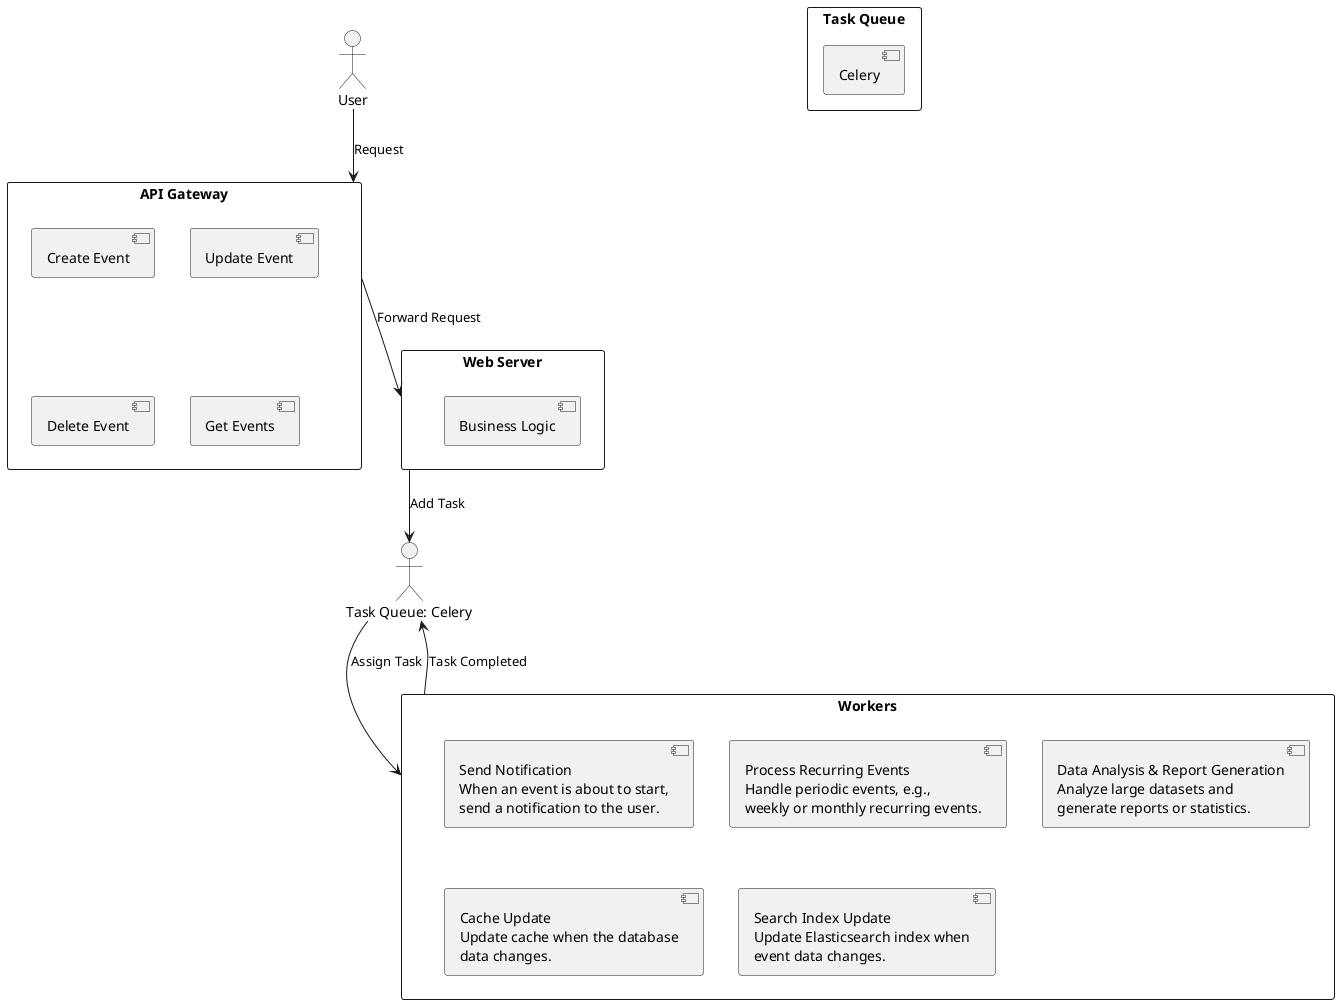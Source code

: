 @startuml
actor User
rectangle "API Gateway" {
  [Create Event]
  [Update Event]
  [Delete Event]
  [Get Events]
}
rectangle "Web Server" {
  [Business Logic]
}
rectangle "Task Queue" {
  [Celery]
}
rectangle "Workers" {
  [Send Notification\nWhen an event is about to start,\nsend a notification to the user.]
  
  [Process Recurring Events\nHandle periodic events, e.g.,\nweekly or monthly recurring events.]
  
  [Data Analysis & Report Generation\nAnalyze large datasets and\ngenerate reports or statistics.]
  
  [Cache Update\nUpdate cache when the database\ndata changes.]
  
  [Search Index Update\nUpdate Elasticsearch index when\nevent data changes.]
}
User --> "API Gateway": Request
"API Gateway" --> "Web Server": Forward Request
"Web Server" --> "Task Queue: Celery": Add Task
"Task Queue: Celery" --> "Workers": Assign Task
"Workers" --> "Task Queue: Celery": Task Completed
@enduml
